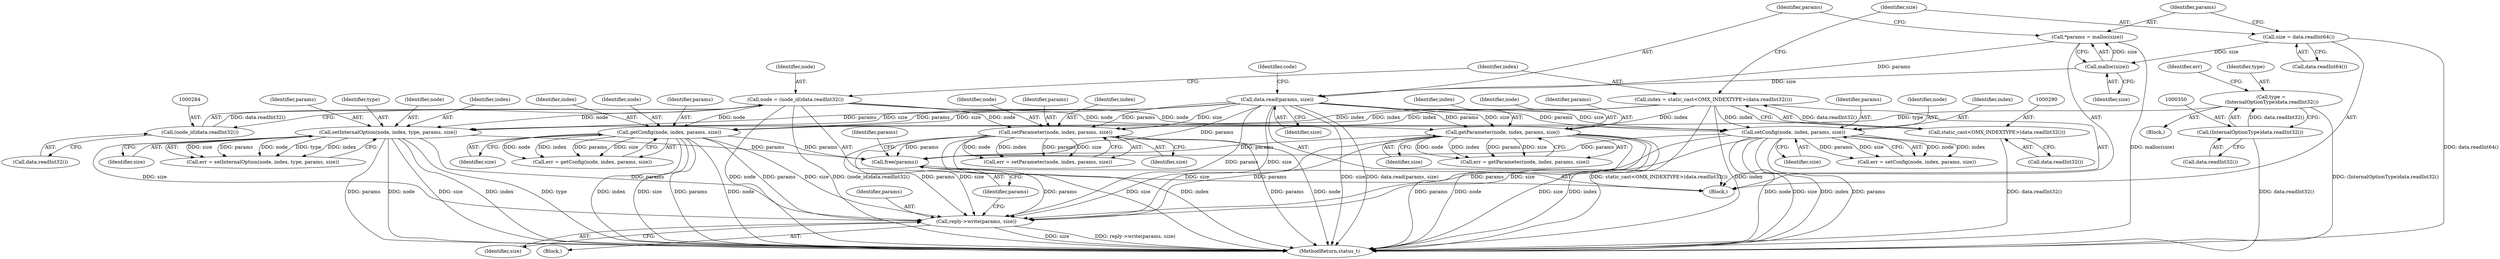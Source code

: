 digraph "0_Android_25be9ac20db51044e1b09ca67906355e4f328d48_0@API" {
"1000381" [label="(Call,free(params))"];
"1000329" [label="(Call,getConfig(node, index, params, size))"];
"1000281" [label="(Call,node = (node_id)data.readInt32())"];
"1000283" [label="(Call,(node_id)data.readInt32())"];
"1000287" [label="(Call,index = static_cast<OMX_INDEXTYPE>(data.readInt32()))"];
"1000289" [label="(Call,static_cast<OMX_INDEXTYPE>(data.readInt32()))"];
"1000301" [label="(Call,data.read(params, size))"];
"1000297" [label="(Call,*params = malloc(size))"];
"1000299" [label="(Call,malloc(size))"];
"1000293" [label="(Call,size = data.readInt64())"];
"1000378" [label="(Call,reply->write(params, size))"];
"1000354" [label="(Call,setInternalOption(node, index, type, params, size))"];
"1000347" [label="(Call,type =\n (InternalOptionType)data.readInt32())"];
"1000349" [label="(Call,(InternalOptionType)data.readInt32())"];
"1000320" [label="(Call,setParameter(node, index, params, size))"];
"1000311" [label="(Call,getParameter(node, index, params, size))"];
"1000338" [label="(Call,setConfig(node, index, params, size))"];
"1000349" [label="(Call,(InternalOptionType)data.readInt32())"];
"1000281" [label="(Call,node = (node_id)data.readInt32())"];
"1000321" [label="(Identifier,node)"];
"1000358" [label="(Identifier,params)"];
"1000282" [label="(Identifier,node)"];
"1000312" [label="(Identifier,node)"];
"1000301" [label="(Call,data.read(params, size))"];
"1000331" [label="(Identifier,index)"];
"1000323" [label="(Identifier,params)"];
"1000377" [label="(Block,)"];
"1000354" [label="(Call,setInternalOption(node, index, type, params, size))"];
"1000303" [label="(Identifier,size)"];
"1000353" [label="(Identifier,err)"];
"1000381" [label="(Call,free(params))"];
"1000333" [label="(Identifier,size)"];
"1000378" [label="(Call,reply->write(params, size))"];
"1000359" [label="(Identifier,size)"];
"1000314" [label="(Identifier,params)"];
"1000320" [label="(Call,setParameter(node, index, params, size))"];
"1000291" [label="(Call,data.readInt32())"];
"1000382" [label="(Identifier,params)"];
"1000285" [label="(Call,data.readInt32())"];
"1000347" [label="(Call,type =\n (InternalOptionType)data.readInt32())"];
"1000345" [label="(Block,)"];
"1000318" [label="(Call,err = setParameter(node, index, params, size))"];
"1000379" [label="(Identifier,params)"];
"1000295" [label="(Call,data.readInt64())"];
"1000340" [label="(Identifier,index)"];
"1000380" [label="(Identifier,size)"];
"1000348" [label="(Identifier,type)"];
"1000384" [label="(Identifier,params)"];
"1000329" [label="(Call,getConfig(node, index, params, size))"];
"1000289" [label="(Call,static_cast<OMX_INDEXTYPE>(data.readInt32()))"];
"1000327" [label="(Call,err = getConfig(node, index, params, size))"];
"1000302" [label="(Identifier,params)"];
"1000298" [label="(Identifier,params)"];
"1000324" [label="(Identifier,size)"];
"1000322" [label="(Identifier,index)"];
"1000315" [label="(Identifier,size)"];
"1000336" [label="(Call,err = setConfig(node, index, params, size))"];
"1000300" [label="(Identifier,size)"];
"1000341" [label="(Identifier,params)"];
"1000330" [label="(Identifier,node)"];
"1000309" [label="(Call,err = getParameter(node, index, params, size))"];
"1000299" [label="(Call,malloc(size))"];
"1000287" [label="(Call,index = static_cast<OMX_INDEXTYPE>(data.readInt32()))"];
"1000283" [label="(Call,(node_id)data.readInt32())"];
"1000294" [label="(Identifier,size)"];
"1000311" [label="(Call,getParameter(node, index, params, size))"];
"1000275" [label="(Block,)"];
"1000313" [label="(Identifier,index)"];
"1000342" [label="(Identifier,size)"];
"1000288" [label="(Identifier,index)"];
"1000332" [label="(Identifier,params)"];
"1000297" [label="(Call,*params = malloc(size))"];
"1000352" [label="(Call,err = setInternalOption(node, index, type, params, size))"];
"1000357" [label="(Identifier,type)"];
"1001056" [label="(MethodReturn,status_t)"];
"1000338" [label="(Call,setConfig(node, index, params, size))"];
"1000355" [label="(Identifier,node)"];
"1000356" [label="(Identifier,index)"];
"1000293" [label="(Call,size = data.readInt64())"];
"1000339" [label="(Identifier,node)"];
"1000306" [label="(Identifier,code)"];
"1000351" [label="(Call,data.readInt32())"];
"1000381" -> "1000275"  [label="AST: "];
"1000381" -> "1000382"  [label="CFG: "];
"1000382" -> "1000381"  [label="AST: "];
"1000384" -> "1000381"  [label="CFG: "];
"1000329" -> "1000381"  [label="DDG: params"];
"1000378" -> "1000381"  [label="DDG: params"];
"1000354" -> "1000381"  [label="DDG: params"];
"1000301" -> "1000381"  [label="DDG: params"];
"1000320" -> "1000381"  [label="DDG: params"];
"1000311" -> "1000381"  [label="DDG: params"];
"1000338" -> "1000381"  [label="DDG: params"];
"1000329" -> "1000327"  [label="AST: "];
"1000329" -> "1000333"  [label="CFG: "];
"1000330" -> "1000329"  [label="AST: "];
"1000331" -> "1000329"  [label="AST: "];
"1000332" -> "1000329"  [label="AST: "];
"1000333" -> "1000329"  [label="AST: "];
"1000327" -> "1000329"  [label="CFG: "];
"1000329" -> "1001056"  [label="DDG: index"];
"1000329" -> "1001056"  [label="DDG: size"];
"1000329" -> "1001056"  [label="DDG: params"];
"1000329" -> "1001056"  [label="DDG: node"];
"1000329" -> "1000327"  [label="DDG: node"];
"1000329" -> "1000327"  [label="DDG: index"];
"1000329" -> "1000327"  [label="DDG: params"];
"1000329" -> "1000327"  [label="DDG: size"];
"1000281" -> "1000329"  [label="DDG: node"];
"1000287" -> "1000329"  [label="DDG: index"];
"1000301" -> "1000329"  [label="DDG: params"];
"1000301" -> "1000329"  [label="DDG: size"];
"1000329" -> "1000378"  [label="DDG: params"];
"1000329" -> "1000378"  [label="DDG: size"];
"1000281" -> "1000275"  [label="AST: "];
"1000281" -> "1000283"  [label="CFG: "];
"1000282" -> "1000281"  [label="AST: "];
"1000283" -> "1000281"  [label="AST: "];
"1000288" -> "1000281"  [label="CFG: "];
"1000281" -> "1001056"  [label="DDG: node"];
"1000281" -> "1001056"  [label="DDG: (node_id)data.readInt32()"];
"1000283" -> "1000281"  [label="DDG: data.readInt32()"];
"1000281" -> "1000311"  [label="DDG: node"];
"1000281" -> "1000320"  [label="DDG: node"];
"1000281" -> "1000338"  [label="DDG: node"];
"1000281" -> "1000354"  [label="DDG: node"];
"1000283" -> "1000285"  [label="CFG: "];
"1000284" -> "1000283"  [label="AST: "];
"1000285" -> "1000283"  [label="AST: "];
"1000287" -> "1000275"  [label="AST: "];
"1000287" -> "1000289"  [label="CFG: "];
"1000288" -> "1000287"  [label="AST: "];
"1000289" -> "1000287"  [label="AST: "];
"1000294" -> "1000287"  [label="CFG: "];
"1000287" -> "1001056"  [label="DDG: static_cast<OMX_INDEXTYPE>(data.readInt32())"];
"1000287" -> "1001056"  [label="DDG: index"];
"1000289" -> "1000287"  [label="DDG: data.readInt32()"];
"1000287" -> "1000311"  [label="DDG: index"];
"1000287" -> "1000320"  [label="DDG: index"];
"1000287" -> "1000338"  [label="DDG: index"];
"1000287" -> "1000354"  [label="DDG: index"];
"1000289" -> "1000291"  [label="CFG: "];
"1000290" -> "1000289"  [label="AST: "];
"1000291" -> "1000289"  [label="AST: "];
"1000289" -> "1001056"  [label="DDG: data.readInt32()"];
"1000301" -> "1000275"  [label="AST: "];
"1000301" -> "1000303"  [label="CFG: "];
"1000302" -> "1000301"  [label="AST: "];
"1000303" -> "1000301"  [label="AST: "];
"1000306" -> "1000301"  [label="CFG: "];
"1000301" -> "1001056"  [label="DDG: size"];
"1000301" -> "1001056"  [label="DDG: data.read(params, size)"];
"1000297" -> "1000301"  [label="DDG: params"];
"1000299" -> "1000301"  [label="DDG: size"];
"1000301" -> "1000311"  [label="DDG: params"];
"1000301" -> "1000311"  [label="DDG: size"];
"1000301" -> "1000320"  [label="DDG: params"];
"1000301" -> "1000320"  [label="DDG: size"];
"1000301" -> "1000338"  [label="DDG: params"];
"1000301" -> "1000338"  [label="DDG: size"];
"1000301" -> "1000354"  [label="DDG: params"];
"1000301" -> "1000354"  [label="DDG: size"];
"1000301" -> "1000378"  [label="DDG: params"];
"1000301" -> "1000378"  [label="DDG: size"];
"1000297" -> "1000275"  [label="AST: "];
"1000297" -> "1000299"  [label="CFG: "];
"1000298" -> "1000297"  [label="AST: "];
"1000299" -> "1000297"  [label="AST: "];
"1000302" -> "1000297"  [label="CFG: "];
"1000297" -> "1001056"  [label="DDG: malloc(size)"];
"1000299" -> "1000297"  [label="DDG: size"];
"1000299" -> "1000300"  [label="CFG: "];
"1000300" -> "1000299"  [label="AST: "];
"1000293" -> "1000299"  [label="DDG: size"];
"1000293" -> "1000275"  [label="AST: "];
"1000293" -> "1000295"  [label="CFG: "];
"1000294" -> "1000293"  [label="AST: "];
"1000295" -> "1000293"  [label="AST: "];
"1000298" -> "1000293"  [label="CFG: "];
"1000293" -> "1001056"  [label="DDG: data.readInt64()"];
"1000378" -> "1000377"  [label="AST: "];
"1000378" -> "1000380"  [label="CFG: "];
"1000379" -> "1000378"  [label="AST: "];
"1000380" -> "1000378"  [label="AST: "];
"1000382" -> "1000378"  [label="CFG: "];
"1000378" -> "1001056"  [label="DDG: size"];
"1000378" -> "1001056"  [label="DDG: reply->write(params, size)"];
"1000354" -> "1000378"  [label="DDG: params"];
"1000354" -> "1000378"  [label="DDG: size"];
"1000320" -> "1000378"  [label="DDG: params"];
"1000320" -> "1000378"  [label="DDG: size"];
"1000311" -> "1000378"  [label="DDG: params"];
"1000311" -> "1000378"  [label="DDG: size"];
"1000338" -> "1000378"  [label="DDG: params"];
"1000338" -> "1000378"  [label="DDG: size"];
"1000354" -> "1000352"  [label="AST: "];
"1000354" -> "1000359"  [label="CFG: "];
"1000355" -> "1000354"  [label="AST: "];
"1000356" -> "1000354"  [label="AST: "];
"1000357" -> "1000354"  [label="AST: "];
"1000358" -> "1000354"  [label="AST: "];
"1000359" -> "1000354"  [label="AST: "];
"1000352" -> "1000354"  [label="CFG: "];
"1000354" -> "1001056"  [label="DDG: index"];
"1000354" -> "1001056"  [label="DDG: type"];
"1000354" -> "1001056"  [label="DDG: params"];
"1000354" -> "1001056"  [label="DDG: node"];
"1000354" -> "1001056"  [label="DDG: size"];
"1000354" -> "1000352"  [label="DDG: size"];
"1000354" -> "1000352"  [label="DDG: params"];
"1000354" -> "1000352"  [label="DDG: node"];
"1000354" -> "1000352"  [label="DDG: type"];
"1000354" -> "1000352"  [label="DDG: index"];
"1000347" -> "1000354"  [label="DDG: type"];
"1000347" -> "1000345"  [label="AST: "];
"1000347" -> "1000349"  [label="CFG: "];
"1000348" -> "1000347"  [label="AST: "];
"1000349" -> "1000347"  [label="AST: "];
"1000353" -> "1000347"  [label="CFG: "];
"1000347" -> "1001056"  [label="DDG: (InternalOptionType)data.readInt32()"];
"1000349" -> "1000347"  [label="DDG: data.readInt32()"];
"1000349" -> "1000351"  [label="CFG: "];
"1000350" -> "1000349"  [label="AST: "];
"1000351" -> "1000349"  [label="AST: "];
"1000349" -> "1001056"  [label="DDG: data.readInt32()"];
"1000320" -> "1000318"  [label="AST: "];
"1000320" -> "1000324"  [label="CFG: "];
"1000321" -> "1000320"  [label="AST: "];
"1000322" -> "1000320"  [label="AST: "];
"1000323" -> "1000320"  [label="AST: "];
"1000324" -> "1000320"  [label="AST: "];
"1000318" -> "1000320"  [label="CFG: "];
"1000320" -> "1001056"  [label="DDG: size"];
"1000320" -> "1001056"  [label="DDG: index"];
"1000320" -> "1001056"  [label="DDG: params"];
"1000320" -> "1001056"  [label="DDG: node"];
"1000320" -> "1000318"  [label="DDG: node"];
"1000320" -> "1000318"  [label="DDG: index"];
"1000320" -> "1000318"  [label="DDG: params"];
"1000320" -> "1000318"  [label="DDG: size"];
"1000311" -> "1000309"  [label="AST: "];
"1000311" -> "1000315"  [label="CFG: "];
"1000312" -> "1000311"  [label="AST: "];
"1000313" -> "1000311"  [label="AST: "];
"1000314" -> "1000311"  [label="AST: "];
"1000315" -> "1000311"  [label="AST: "];
"1000309" -> "1000311"  [label="CFG: "];
"1000311" -> "1001056"  [label="DDG: node"];
"1000311" -> "1001056"  [label="DDG: size"];
"1000311" -> "1001056"  [label="DDG: index"];
"1000311" -> "1001056"  [label="DDG: params"];
"1000311" -> "1000309"  [label="DDG: node"];
"1000311" -> "1000309"  [label="DDG: index"];
"1000311" -> "1000309"  [label="DDG: params"];
"1000311" -> "1000309"  [label="DDG: size"];
"1000338" -> "1000336"  [label="AST: "];
"1000338" -> "1000342"  [label="CFG: "];
"1000339" -> "1000338"  [label="AST: "];
"1000340" -> "1000338"  [label="AST: "];
"1000341" -> "1000338"  [label="AST: "];
"1000342" -> "1000338"  [label="AST: "];
"1000336" -> "1000338"  [label="CFG: "];
"1000338" -> "1001056"  [label="DDG: node"];
"1000338" -> "1001056"  [label="DDG: size"];
"1000338" -> "1001056"  [label="DDG: index"];
"1000338" -> "1001056"  [label="DDG: params"];
"1000338" -> "1000336"  [label="DDG: node"];
"1000338" -> "1000336"  [label="DDG: index"];
"1000338" -> "1000336"  [label="DDG: params"];
"1000338" -> "1000336"  [label="DDG: size"];
}
